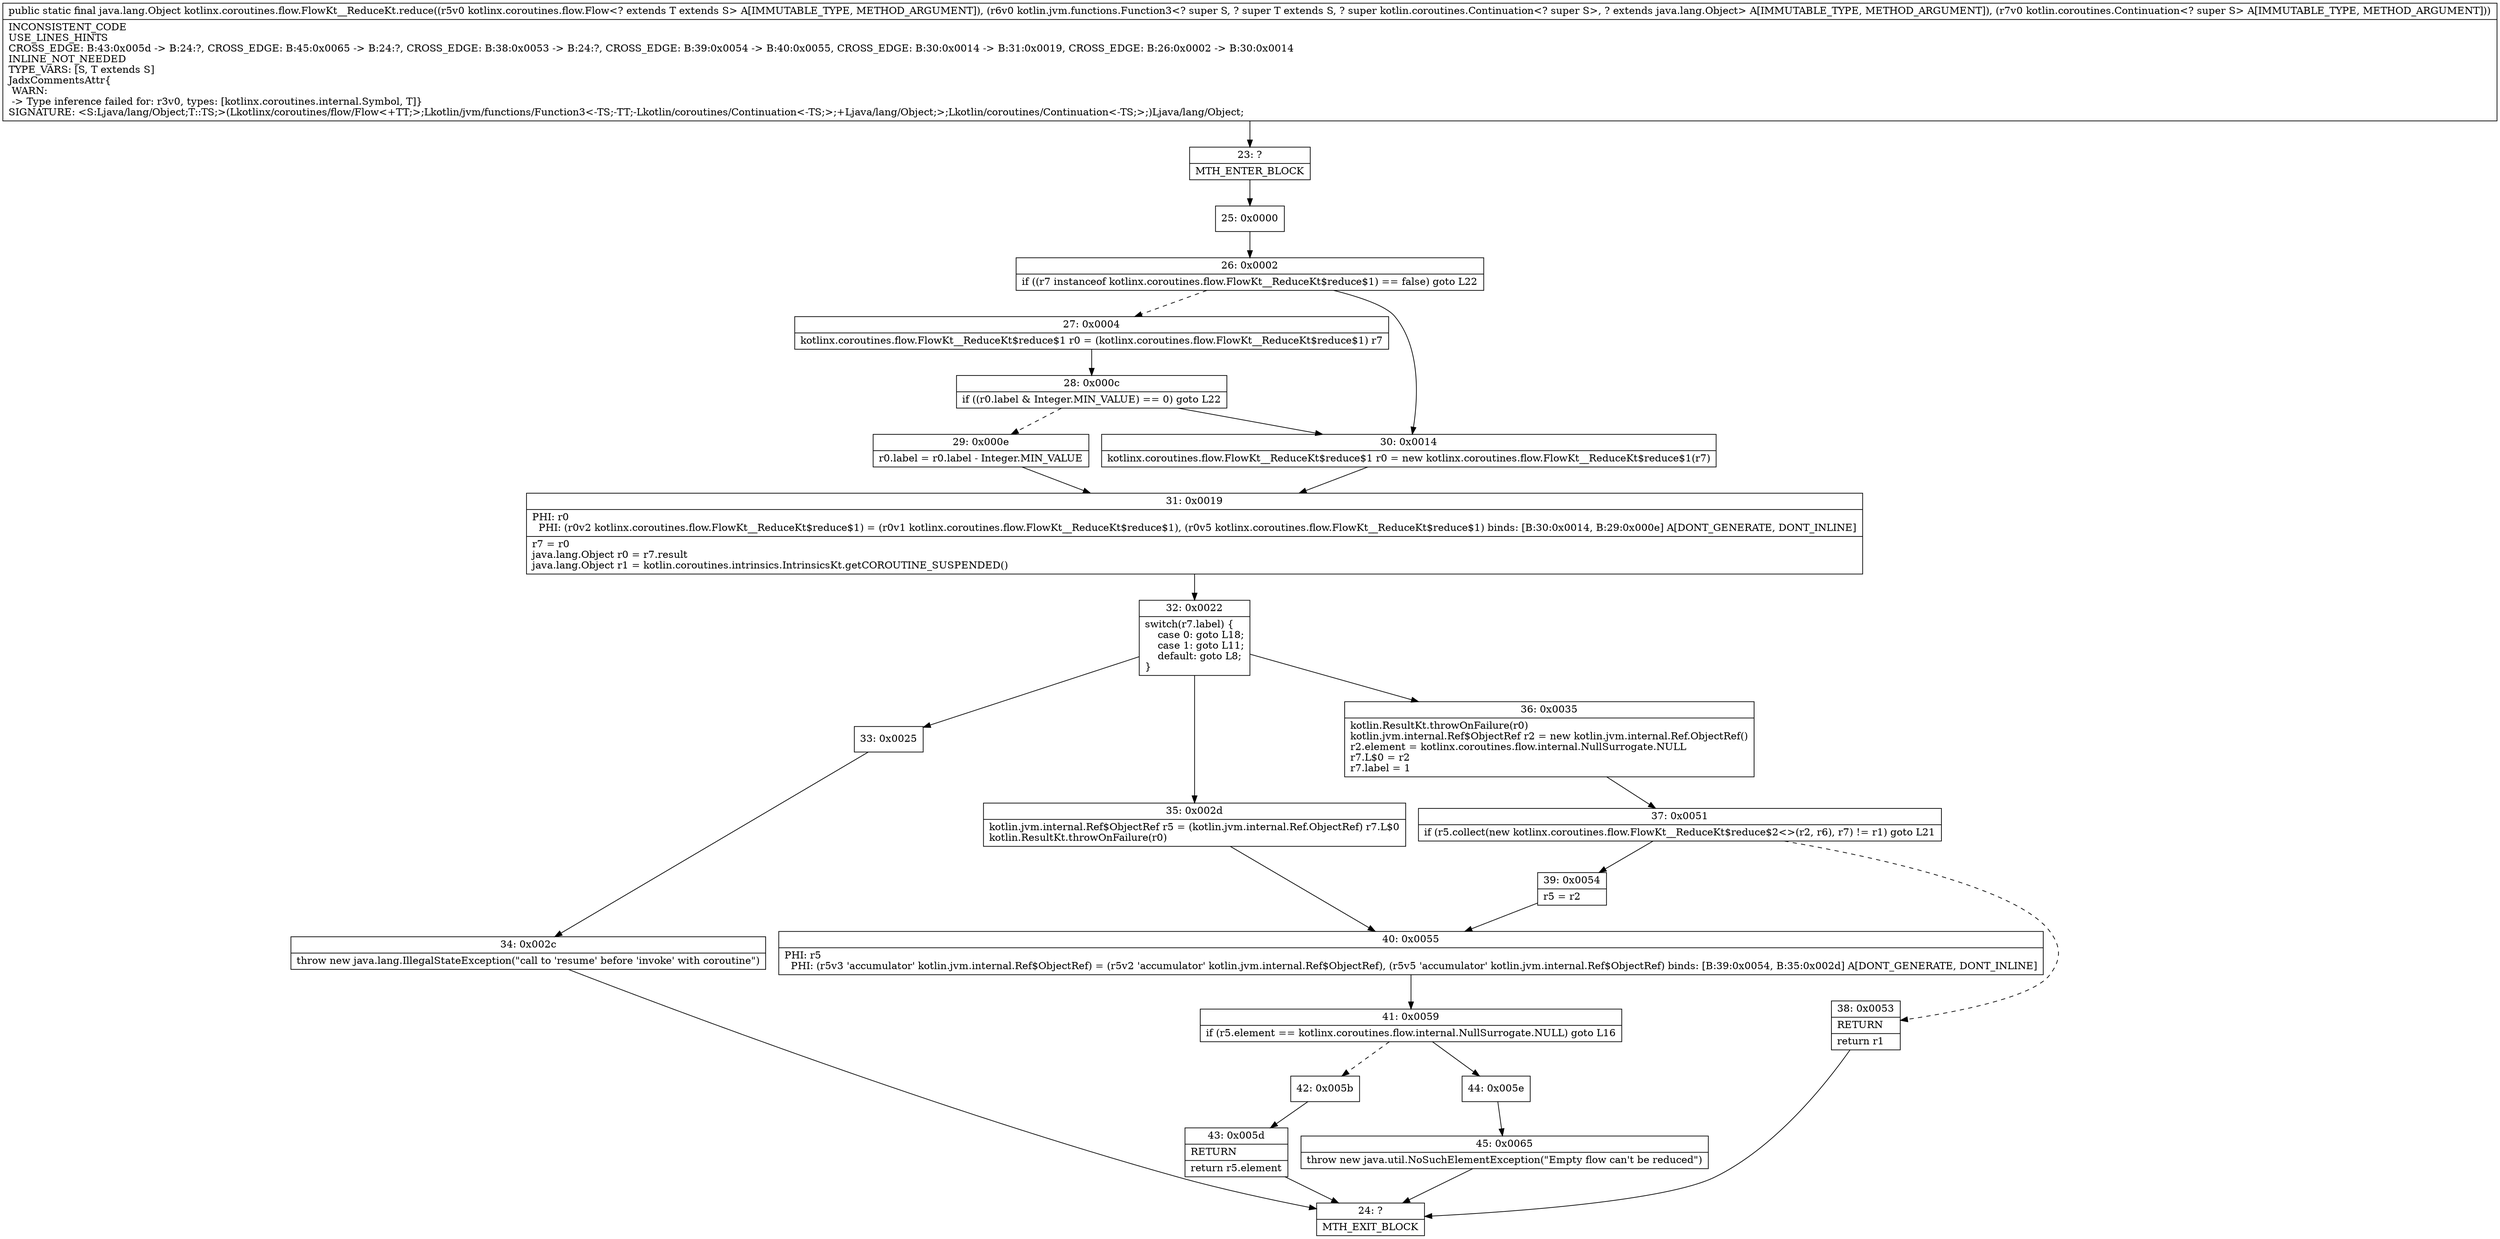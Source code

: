 digraph "CFG forkotlinx.coroutines.flow.FlowKt__ReduceKt.reduce(Lkotlinx\/coroutines\/flow\/Flow;Lkotlin\/jvm\/functions\/Function3;Lkotlin\/coroutines\/Continuation;)Ljava\/lang\/Object;" {
Node_23 [shape=record,label="{23\:\ ?|MTH_ENTER_BLOCK\l}"];
Node_25 [shape=record,label="{25\:\ 0x0000}"];
Node_26 [shape=record,label="{26\:\ 0x0002|if ((r7 instanceof kotlinx.coroutines.flow.FlowKt__ReduceKt$reduce$1) == false) goto L22\l}"];
Node_27 [shape=record,label="{27\:\ 0x0004|kotlinx.coroutines.flow.FlowKt__ReduceKt$reduce$1 r0 = (kotlinx.coroutines.flow.FlowKt__ReduceKt$reduce$1) r7\l}"];
Node_28 [shape=record,label="{28\:\ 0x000c|if ((r0.label & Integer.MIN_VALUE) == 0) goto L22\l}"];
Node_29 [shape=record,label="{29\:\ 0x000e|r0.label = r0.label \- Integer.MIN_VALUE\l}"];
Node_31 [shape=record,label="{31\:\ 0x0019|PHI: r0 \l  PHI: (r0v2 kotlinx.coroutines.flow.FlowKt__ReduceKt$reduce$1) = (r0v1 kotlinx.coroutines.flow.FlowKt__ReduceKt$reduce$1), (r0v5 kotlinx.coroutines.flow.FlowKt__ReduceKt$reduce$1) binds: [B:30:0x0014, B:29:0x000e] A[DONT_GENERATE, DONT_INLINE]\l|r7 = r0\ljava.lang.Object r0 = r7.result\ljava.lang.Object r1 = kotlin.coroutines.intrinsics.IntrinsicsKt.getCOROUTINE_SUSPENDED()\l}"];
Node_32 [shape=record,label="{32\:\ 0x0022|switch(r7.label) \{\l    case 0: goto L18;\l    case 1: goto L11;\l    default: goto L8;\l\}\l}"];
Node_33 [shape=record,label="{33\:\ 0x0025}"];
Node_34 [shape=record,label="{34\:\ 0x002c|throw new java.lang.IllegalStateException(\"call to 'resume' before 'invoke' with coroutine\")\l}"];
Node_24 [shape=record,label="{24\:\ ?|MTH_EXIT_BLOCK\l}"];
Node_35 [shape=record,label="{35\:\ 0x002d|kotlin.jvm.internal.Ref$ObjectRef r5 = (kotlin.jvm.internal.Ref.ObjectRef) r7.L$0\lkotlin.ResultKt.throwOnFailure(r0)\l}"];
Node_40 [shape=record,label="{40\:\ 0x0055|PHI: r5 \l  PHI: (r5v3 'accumulator' kotlin.jvm.internal.Ref$ObjectRef) = (r5v2 'accumulator' kotlin.jvm.internal.Ref$ObjectRef), (r5v5 'accumulator' kotlin.jvm.internal.Ref$ObjectRef) binds: [B:39:0x0054, B:35:0x002d] A[DONT_GENERATE, DONT_INLINE]\l}"];
Node_41 [shape=record,label="{41\:\ 0x0059|if (r5.element == kotlinx.coroutines.flow.internal.NullSurrogate.NULL) goto L16\l}"];
Node_42 [shape=record,label="{42\:\ 0x005b}"];
Node_43 [shape=record,label="{43\:\ 0x005d|RETURN\l|return r5.element\l}"];
Node_44 [shape=record,label="{44\:\ 0x005e}"];
Node_45 [shape=record,label="{45\:\ 0x0065|throw new java.util.NoSuchElementException(\"Empty flow can't be reduced\")\l}"];
Node_36 [shape=record,label="{36\:\ 0x0035|kotlin.ResultKt.throwOnFailure(r0)\lkotlin.jvm.internal.Ref$ObjectRef r2 = new kotlin.jvm.internal.Ref.ObjectRef()\lr2.element = kotlinx.coroutines.flow.internal.NullSurrogate.NULL\lr7.L$0 = r2\lr7.label = 1\l}"];
Node_37 [shape=record,label="{37\:\ 0x0051|if (r5.collect(new kotlinx.coroutines.flow.FlowKt__ReduceKt$reduce$2\<\>(r2, r6), r7) != r1) goto L21\l}"];
Node_38 [shape=record,label="{38\:\ 0x0053|RETURN\l|return r1\l}"];
Node_39 [shape=record,label="{39\:\ 0x0054|r5 = r2\l}"];
Node_30 [shape=record,label="{30\:\ 0x0014|kotlinx.coroutines.flow.FlowKt__ReduceKt$reduce$1 r0 = new kotlinx.coroutines.flow.FlowKt__ReduceKt$reduce$1(r7)\l}"];
MethodNode[shape=record,label="{public static final java.lang.Object kotlinx.coroutines.flow.FlowKt__ReduceKt.reduce((r5v0 kotlinx.coroutines.flow.Flow\<? extends T extends S\> A[IMMUTABLE_TYPE, METHOD_ARGUMENT]), (r6v0 kotlin.jvm.functions.Function3\<? super S, ? super T extends S, ? super kotlin.coroutines.Continuation\<? super S\>, ? extends java.lang.Object\> A[IMMUTABLE_TYPE, METHOD_ARGUMENT]), (r7v0 kotlin.coroutines.Continuation\<? super S\> A[IMMUTABLE_TYPE, METHOD_ARGUMENT]))  | INCONSISTENT_CODE\lUSE_LINES_HINTS\lCROSS_EDGE: B:43:0x005d \-\> B:24:?, CROSS_EDGE: B:45:0x0065 \-\> B:24:?, CROSS_EDGE: B:38:0x0053 \-\> B:24:?, CROSS_EDGE: B:39:0x0054 \-\> B:40:0x0055, CROSS_EDGE: B:30:0x0014 \-\> B:31:0x0019, CROSS_EDGE: B:26:0x0002 \-\> B:30:0x0014\lINLINE_NOT_NEEDED\lTYPE_VARS: [S, T extends S]\lJadxCommentsAttr\{\l WARN: \l \-\> Type inference failed for: r3v0, types: [kotlinx.coroutines.internal.Symbol, T]\}\lSIGNATURE: \<S:Ljava\/lang\/Object;T::TS;\>(Lkotlinx\/coroutines\/flow\/Flow\<+TT;\>;Lkotlin\/jvm\/functions\/Function3\<\-TS;\-TT;\-Lkotlin\/coroutines\/Continuation\<\-TS;\>;+Ljava\/lang\/Object;\>;Lkotlin\/coroutines\/Continuation\<\-TS;\>;)Ljava\/lang\/Object;\l}"];
MethodNode -> Node_23;Node_23 -> Node_25;
Node_25 -> Node_26;
Node_26 -> Node_27[style=dashed];
Node_26 -> Node_30;
Node_27 -> Node_28;
Node_28 -> Node_29[style=dashed];
Node_28 -> Node_30;
Node_29 -> Node_31;
Node_31 -> Node_32;
Node_32 -> Node_33;
Node_32 -> Node_35;
Node_32 -> Node_36;
Node_33 -> Node_34;
Node_34 -> Node_24;
Node_35 -> Node_40;
Node_40 -> Node_41;
Node_41 -> Node_42[style=dashed];
Node_41 -> Node_44;
Node_42 -> Node_43;
Node_43 -> Node_24;
Node_44 -> Node_45;
Node_45 -> Node_24;
Node_36 -> Node_37;
Node_37 -> Node_38[style=dashed];
Node_37 -> Node_39;
Node_38 -> Node_24;
Node_39 -> Node_40;
Node_30 -> Node_31;
}

